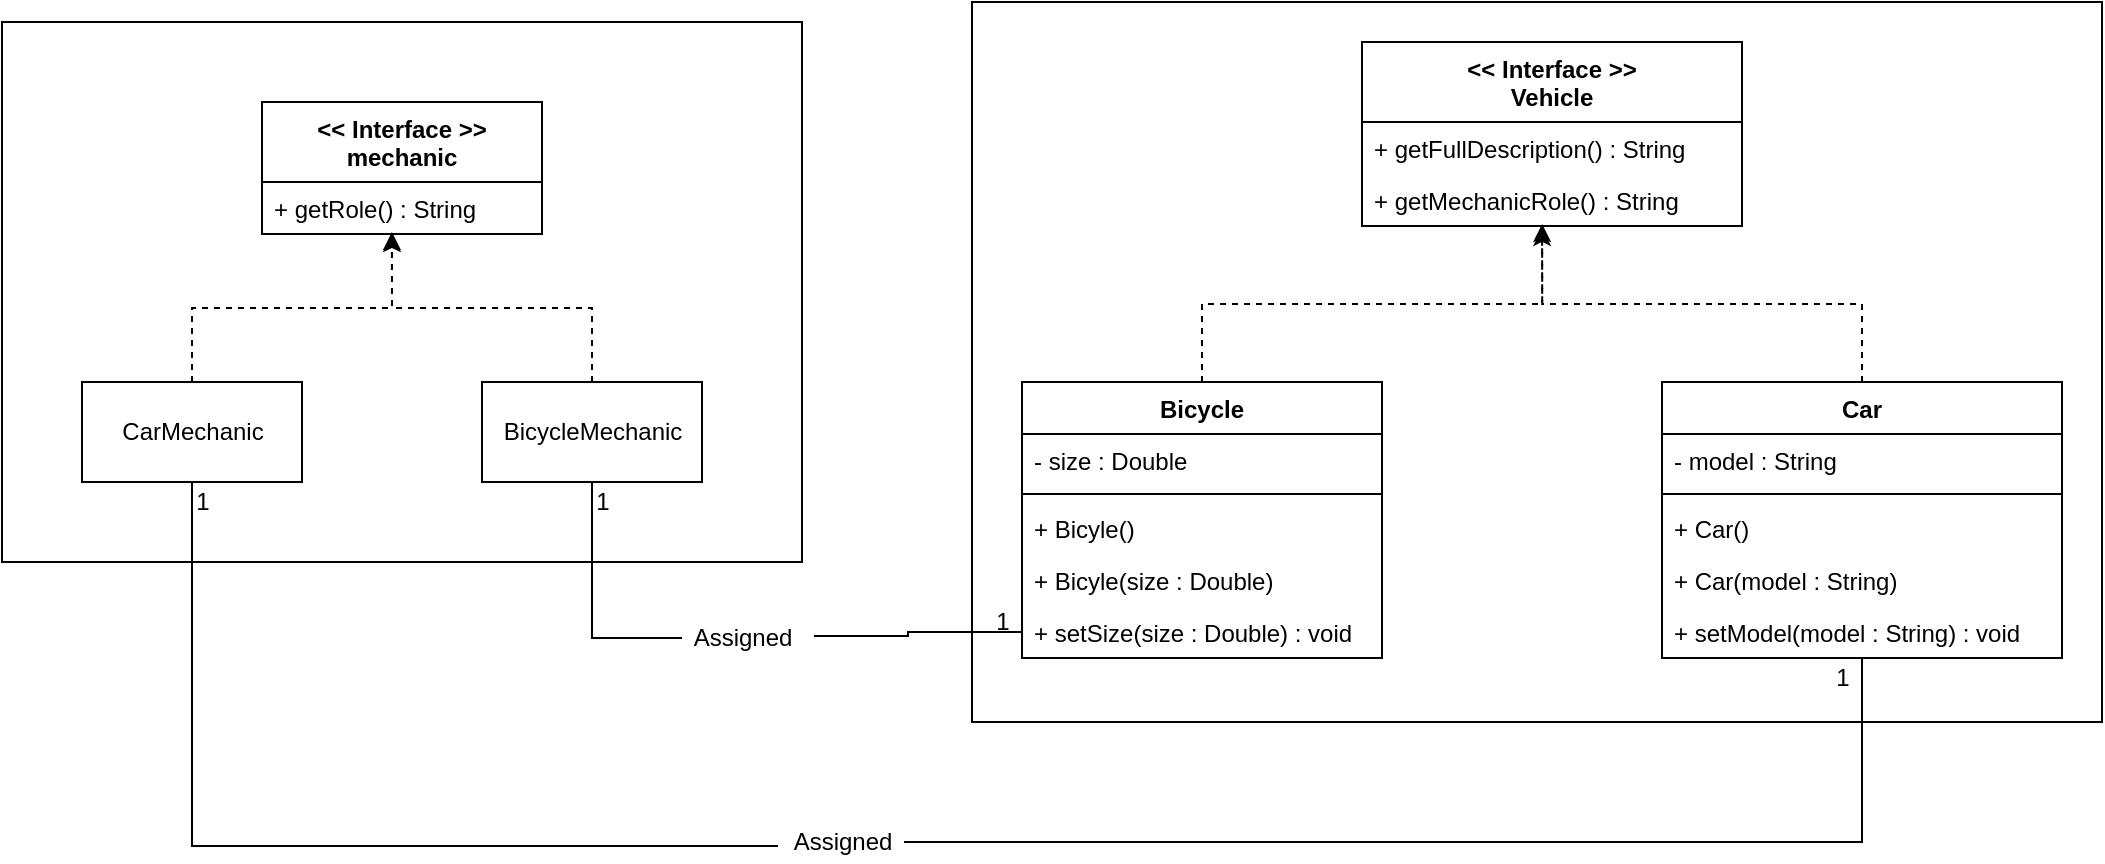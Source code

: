 <mxfile version="13.3.1" type="device" pages="2"><diagram id="m7uwwXs85fxy4W_8wcYp" name="Class"><mxGraphModel dx="2272" dy="854" grid="1" gridSize="10" guides="1" tooltips="1" connect="1" arrows="1" fold="1" page="1" pageScale="1" pageWidth="850" pageHeight="1100" math="0" shadow="0"><root><mxCell id="0"/><mxCell id="1" parent="0"/><mxCell id="72DkiSIop9ZTlWAhfpeZ-5" value="" style="rounded=0;whiteSpace=wrap;html=1;fillColor=none;" vertex="1" parent="1"><mxGeometry x="-150" y="260" width="400" height="270" as="geometry"/></mxCell><mxCell id="72DkiSIop9ZTlWAhfpeZ-21" style="edgeStyle=orthogonalEdgeStyle;rounded=0;orthogonalLoop=1;jettySize=auto;html=1;entryX=0.464;entryY=1;entryDx=0;entryDy=0;entryPerimeter=0;dashed=1;" edge="1" parent="1" source="72DkiSIop9ZTlWAhfpeZ-18" target="72DkiSIop9ZTlWAhfpeZ-7"><mxGeometry relative="1" as="geometry"/></mxCell><mxCell id="72DkiSIop9ZTlWAhfpeZ-18" value="CarMechanic" style="html=1;fillColor=none;" vertex="1" parent="1"><mxGeometry x="-110" y="440" width="110" height="50" as="geometry"/></mxCell><mxCell id="72DkiSIop9ZTlWAhfpeZ-20" style="edgeStyle=orthogonalEdgeStyle;rounded=0;orthogonalLoop=1;jettySize=auto;html=1;entryX=0.464;entryY=0.962;entryDx=0;entryDy=0;entryPerimeter=0;dashed=1;" edge="1" parent="1" source="72DkiSIop9ZTlWAhfpeZ-19" target="72DkiSIop9ZTlWAhfpeZ-7"><mxGeometry relative="1" as="geometry"/></mxCell><mxCell id="72DkiSIop9ZTlWAhfpeZ-19" value="BicycleMechanic" style="html=1;fillColor=none;" vertex="1" parent="1"><mxGeometry x="90" y="440" width="110" height="50" as="geometry"/></mxCell><mxCell id="72DkiSIop9ZTlWAhfpeZ-6" value="&lt;&lt; Interface &gt;&gt;&#10;mechanic" style="swimlane;fontStyle=1;childLayout=stackLayout;horizontal=1;startSize=40;fillColor=none;horizontalStack=0;resizeParent=1;resizeParentMax=0;resizeLast=0;collapsible=1;marginBottom=0;" vertex="1" parent="1"><mxGeometry x="-20" y="300" width="140" height="66" as="geometry"/></mxCell><mxCell id="72DkiSIop9ZTlWAhfpeZ-7" value="+ getRole() : String" style="text;strokeColor=none;fillColor=none;align=left;verticalAlign=top;spacingLeft=4;spacingRight=4;overflow=hidden;rotatable=0;points=[[0,0.5],[1,0.5]];portConstraint=eastwest;" vertex="1" parent="72DkiSIop9ZTlWAhfpeZ-6"><mxGeometry y="40" width="140" height="26" as="geometry"/></mxCell><mxCell id="72DkiSIop9ZTlWAhfpeZ-22" value="" style="rounded=0;whiteSpace=wrap;html=1;fillColor=none;" vertex="1" parent="1"><mxGeometry x="335" y="250" width="565" height="360" as="geometry"/></mxCell><mxCell id="72DkiSIop9ZTlWAhfpeZ-41" style="edgeStyle=orthogonalEdgeStyle;rounded=0;orthogonalLoop=1;jettySize=auto;html=1;entryX=0.474;entryY=1.038;entryDx=0;entryDy=0;entryPerimeter=0;dashed=1;" edge="1" parent="1" source="72DkiSIop9ZTlWAhfpeZ-28" target="72DkiSIop9ZTlWAhfpeZ-27"><mxGeometry relative="1" as="geometry"/></mxCell><mxCell id="72DkiSIop9ZTlWAhfpeZ-28" value="Bicycle" style="swimlane;fontStyle=1;align=center;verticalAlign=top;childLayout=stackLayout;horizontal=1;startSize=26;horizontalStack=0;resizeParent=1;resizeParentMax=0;resizeLast=0;collapsible=1;marginBottom=0;fillColor=none;" vertex="1" parent="1"><mxGeometry x="360" y="440" width="180" height="138" as="geometry"/></mxCell><mxCell id="72DkiSIop9ZTlWAhfpeZ-29" value="- size : Double" style="text;strokeColor=none;fillColor=none;align=left;verticalAlign=top;spacingLeft=4;spacingRight=4;overflow=hidden;rotatable=0;points=[[0,0.5],[1,0.5]];portConstraint=eastwest;" vertex="1" parent="72DkiSIop9ZTlWAhfpeZ-28"><mxGeometry y="26" width="180" height="26" as="geometry"/></mxCell><mxCell id="72DkiSIop9ZTlWAhfpeZ-30" value="" style="line;strokeWidth=1;fillColor=none;align=left;verticalAlign=middle;spacingTop=-1;spacingLeft=3;spacingRight=3;rotatable=0;labelPosition=right;points=[];portConstraint=eastwest;" vertex="1" parent="72DkiSIop9ZTlWAhfpeZ-28"><mxGeometry y="52" width="180" height="8" as="geometry"/></mxCell><mxCell id="72DkiSIop9ZTlWAhfpeZ-31" value="+ Bicyle()" style="text;strokeColor=none;fillColor=none;align=left;verticalAlign=top;spacingLeft=4;spacingRight=4;overflow=hidden;rotatable=0;points=[[0,0.5],[1,0.5]];portConstraint=eastwest;" vertex="1" parent="72DkiSIop9ZTlWAhfpeZ-28"><mxGeometry y="60" width="180" height="26" as="geometry"/></mxCell><mxCell id="72DkiSIop9ZTlWAhfpeZ-33" value="+ Bicyle(size : Double)" style="text;strokeColor=none;fillColor=none;align=left;verticalAlign=top;spacingLeft=4;spacingRight=4;overflow=hidden;rotatable=0;points=[[0,0.5],[1,0.5]];portConstraint=eastwest;" vertex="1" parent="72DkiSIop9ZTlWAhfpeZ-28"><mxGeometry y="86" width="180" height="26" as="geometry"/></mxCell><mxCell id="72DkiSIop9ZTlWAhfpeZ-34" value="+ setSize(size : Double) : void" style="text;strokeColor=none;fillColor=none;align=left;verticalAlign=top;spacingLeft=4;spacingRight=4;overflow=hidden;rotatable=0;points=[[0,0.5],[1,0.5]];portConstraint=eastwest;" vertex="1" parent="72DkiSIop9ZTlWAhfpeZ-28"><mxGeometry y="112" width="180" height="26" as="geometry"/></mxCell><mxCell id="72DkiSIop9ZTlWAhfpeZ-23" value="&lt;&lt; Interface &gt;&gt;&#10;Vehicle" style="swimlane;fontStyle=1;childLayout=stackLayout;horizontal=1;startSize=40;fillColor=none;horizontalStack=0;resizeParent=1;resizeParentMax=0;resizeLast=0;collapsible=1;marginBottom=0;" vertex="1" parent="1"><mxGeometry x="530" y="270" width="190" height="92" as="geometry"/></mxCell><mxCell id="72DkiSIop9ZTlWAhfpeZ-24" value="+ getFullDescription() : String" style="text;strokeColor=none;fillColor=none;align=left;verticalAlign=top;spacingLeft=4;spacingRight=4;overflow=hidden;rotatable=0;points=[[0,0.5],[1,0.5]];portConstraint=eastwest;" vertex="1" parent="72DkiSIop9ZTlWAhfpeZ-23"><mxGeometry y="40" width="190" height="26" as="geometry"/></mxCell><mxCell id="72DkiSIop9ZTlWAhfpeZ-27" value="+ getMechanicRole() : String" style="text;strokeColor=none;fillColor=none;align=left;verticalAlign=top;spacingLeft=4;spacingRight=4;overflow=hidden;rotatable=0;points=[[0,0.5],[1,0.5]];portConstraint=eastwest;" vertex="1" parent="72DkiSIop9ZTlWAhfpeZ-23"><mxGeometry y="66" width="190" height="26" as="geometry"/></mxCell><mxCell id="72DkiSIop9ZTlWAhfpeZ-42" style="edgeStyle=orthogonalEdgeStyle;rounded=0;orthogonalLoop=1;jettySize=auto;html=1;entryX=0.474;entryY=0.962;entryDx=0;entryDy=0;entryPerimeter=0;dashed=1;" edge="1" parent="1" source="72DkiSIop9ZTlWAhfpeZ-35" target="72DkiSIop9ZTlWAhfpeZ-27"><mxGeometry relative="1" as="geometry"/></mxCell><mxCell id="72DkiSIop9ZTlWAhfpeZ-35" value="Car" style="swimlane;fontStyle=1;align=center;verticalAlign=top;childLayout=stackLayout;horizontal=1;startSize=26;horizontalStack=0;resizeParent=1;resizeParentMax=0;resizeLast=0;collapsible=1;marginBottom=0;fillColor=none;" vertex="1" parent="1"><mxGeometry x="680" y="440" width="200" height="138" as="geometry"/></mxCell><mxCell id="72DkiSIop9ZTlWAhfpeZ-36" value="- model : String" style="text;strokeColor=none;fillColor=none;align=left;verticalAlign=top;spacingLeft=4;spacingRight=4;overflow=hidden;rotatable=0;points=[[0,0.5],[1,0.5]];portConstraint=eastwest;" vertex="1" parent="72DkiSIop9ZTlWAhfpeZ-35"><mxGeometry y="26" width="200" height="26" as="geometry"/></mxCell><mxCell id="72DkiSIop9ZTlWAhfpeZ-37" value="" style="line;strokeWidth=1;fillColor=none;align=left;verticalAlign=middle;spacingTop=-1;spacingLeft=3;spacingRight=3;rotatable=0;labelPosition=right;points=[];portConstraint=eastwest;" vertex="1" parent="72DkiSIop9ZTlWAhfpeZ-35"><mxGeometry y="52" width="200" height="8" as="geometry"/></mxCell><mxCell id="72DkiSIop9ZTlWAhfpeZ-38" value="+ Car()" style="text;strokeColor=none;fillColor=none;align=left;verticalAlign=top;spacingLeft=4;spacingRight=4;overflow=hidden;rotatable=0;points=[[0,0.5],[1,0.5]];portConstraint=eastwest;" vertex="1" parent="72DkiSIop9ZTlWAhfpeZ-35"><mxGeometry y="60" width="200" height="26" as="geometry"/></mxCell><mxCell id="72DkiSIop9ZTlWAhfpeZ-39" value="+ Car(model : String)" style="text;strokeColor=none;fillColor=none;align=left;verticalAlign=top;spacingLeft=4;spacingRight=4;overflow=hidden;rotatable=0;points=[[0,0.5],[1,0.5]];portConstraint=eastwest;" vertex="1" parent="72DkiSIop9ZTlWAhfpeZ-35"><mxGeometry y="86" width="200" height="26" as="geometry"/></mxCell><mxCell id="72DkiSIop9ZTlWAhfpeZ-40" value="+ setModel(model : String) : void" style="text;strokeColor=none;fillColor=none;align=left;verticalAlign=top;spacingLeft=4;spacingRight=4;overflow=hidden;rotatable=0;points=[[0,0.5],[1,0.5]];portConstraint=eastwest;" vertex="1" parent="72DkiSIop9ZTlWAhfpeZ-35"><mxGeometry y="112" width="200" height="26" as="geometry"/></mxCell><mxCell id="72DkiSIop9ZTlWAhfpeZ-43" style="edgeStyle=orthogonalEdgeStyle;rounded=0;orthogonalLoop=1;jettySize=auto;html=1;entryX=0.5;entryY=1;entryDx=0;entryDy=0;strokeColor=#000000;endArrow=none;endFill=0;" edge="1" parent="1" source="72DkiSIop9ZTlWAhfpeZ-44" target="72DkiSIop9ZTlWAhfpeZ-19"><mxGeometry relative="1" as="geometry"><Array as="points"><mxPoint x="145" y="568"/></Array></mxGeometry></mxCell><mxCell id="72DkiSIop9ZTlWAhfpeZ-44" value="Assigned" style="text;html=1;align=center;verticalAlign=middle;resizable=0;points=[];autosize=1;" vertex="1" parent="1"><mxGeometry x="190" y="558" width="60" height="20" as="geometry"/></mxCell><mxCell id="72DkiSIop9ZTlWAhfpeZ-45" style="edgeStyle=orthogonalEdgeStyle;rounded=0;orthogonalLoop=1;jettySize=auto;html=1;entryX=1.1;entryY=0.45;entryDx=0;entryDy=0;strokeColor=#000000;endArrow=none;endFill=0;entryPerimeter=0;" edge="1" parent="1" source="72DkiSIop9ZTlWAhfpeZ-34" target="72DkiSIop9ZTlWAhfpeZ-44"><mxGeometry relative="1" as="geometry"><mxPoint x="360" y="565" as="sourcePoint"/><mxPoint x="145" y="490" as="targetPoint"/><Array as="points"><mxPoint x="303" y="565"/><mxPoint x="303" y="567"/></Array></mxGeometry></mxCell><mxCell id="72DkiSIop9ZTlWAhfpeZ-46" value="1" style="text;html=1;align=center;verticalAlign=middle;resizable=0;points=[];autosize=1;" vertex="1" parent="1"><mxGeometry x="340" y="550" width="20" height="20" as="geometry"/></mxCell><mxCell id="72DkiSIop9ZTlWAhfpeZ-47" value="1" style="text;html=1;align=center;verticalAlign=middle;resizable=0;points=[];autosize=1;" vertex="1" parent="1"><mxGeometry x="140" y="490" width="20" height="20" as="geometry"/></mxCell><mxCell id="72DkiSIop9ZTlWAhfpeZ-49" style="edgeStyle=orthogonalEdgeStyle;rounded=0;orthogonalLoop=1;jettySize=auto;html=1;entryX=0.5;entryY=1;entryDx=0;entryDy=0;endArrow=none;endFill=0;strokeColor=#000000;exitX=-0.033;exitY=0.6;exitDx=0;exitDy=0;exitPerimeter=0;" edge="1" parent="1" source="72DkiSIop9ZTlWAhfpeZ-50" target="72DkiSIop9ZTlWAhfpeZ-18"><mxGeometry relative="1" as="geometry"><mxPoint x="120" y="740" as="sourcePoint"/><Array as="points"/></mxGeometry></mxCell><mxCell id="72DkiSIop9ZTlWAhfpeZ-50" value="Assigned" style="text;html=1;align=center;verticalAlign=middle;resizable=0;points=[];autosize=1;" vertex="1" parent="1"><mxGeometry x="240" y="660" width="60" height="20" as="geometry"/></mxCell><mxCell id="72DkiSIop9ZTlWAhfpeZ-51" style="edgeStyle=orthogonalEdgeStyle;rounded=0;orthogonalLoop=1;jettySize=auto;html=1;endArrow=none;endFill=0;strokeColor=#000000;entryX=1.017;entryY=0.5;entryDx=0;entryDy=0;entryPerimeter=0;" edge="1" parent="1" source="72DkiSIop9ZTlWAhfpeZ-40" target="72DkiSIop9ZTlWAhfpeZ-50"><mxGeometry relative="1" as="geometry"><mxPoint x="780" y="578" as="sourcePoint"/><mxPoint x="390" y="710" as="targetPoint"/><Array as="points"><mxPoint x="780" y="670"/></Array></mxGeometry></mxCell><mxCell id="72DkiSIop9ZTlWAhfpeZ-52" value="1" style="text;html=1;align=center;verticalAlign=middle;resizable=0;points=[];autosize=1;" vertex="1" parent="1"><mxGeometry x="760" y="578" width="20" height="20" as="geometry"/></mxCell><mxCell id="72DkiSIop9ZTlWAhfpeZ-53" value="1" style="text;html=1;align=center;verticalAlign=middle;resizable=0;points=[];autosize=1;" vertex="1" parent="1"><mxGeometry x="-60" y="490" width="20" height="20" as="geometry"/></mxCell></root></mxGraphModel></diagram><diagram id="2Z2cNu85asqqPBDJjbZV" name="Spring-components"><mxGraphModel dx="1422" dy="854" grid="1" gridSize="10" guides="1" tooltips="1" connect="1" arrows="1" fold="1" page="1" pageScale="1" pageWidth="850" pageHeight="1100" math="0" shadow="0"><root><mxCell id="T5D487rcVhNtwjM6Usz8-0"/><mxCell id="T5D487rcVhNtwjM6Usz8-1" parent="T5D487rcVhNtwjM6Usz8-0"/><mxCell id="HP-jCWzdmtRniC1f953a-8" style="edgeStyle=orthogonalEdgeStyle;rounded=0;orthogonalLoop=1;jettySize=auto;html=1;entryX=0;entryY=0.5;entryDx=0;entryDy=0;startArrow=classic;startFill=1;endArrow=classic;endFill=1;strokeColor=#000000;" edge="1" parent="T5D487rcVhNtwjM6Usz8-1" source="HP-jCWzdmtRniC1f953a-9" target="T5D487rcVhNtwjM6Usz8-3"><mxGeometry relative="1" as="geometry"/></mxCell><mxCell id="T5D487rcVhNtwjM6Usz8-2" value="&lt;b&gt;&lt;font style=&quot;font-size: 16px&quot;&gt;App&lt;/font&gt;&lt;/b&gt;" style="rounded=0;whiteSpace=wrap;html=1;fillColor=none;" vertex="1" parent="T5D487rcVhNtwjM6Usz8-1"><mxGeometry y="320" width="120" height="60" as="geometry"/></mxCell><mxCell id="HP-jCWzdmtRniC1f953a-11" style="edgeStyle=orthogonalEdgeStyle;rounded=0;orthogonalLoop=1;jettySize=auto;html=1;entryX=0.5;entryY=0;entryDx=0;entryDy=0;startArrow=classic;startFill=1;endArrow=classic;endFill=1;strokeColor=#000000;" edge="1" parent="T5D487rcVhNtwjM6Usz8-1" source="HP-jCWzdmtRniC1f953a-12" target="T5D487rcVhNtwjM6Usz8-5"><mxGeometry relative="1" as="geometry"/></mxCell><mxCell id="T5D487rcVhNtwjM6Usz8-3" value="&lt;b&gt;&lt;font style=&quot;font-size: 16px&quot;&gt;Object Factory&lt;br&gt;(Bean factory)&lt;br&gt;&lt;/font&gt;&lt;/b&gt;" style="rounded=0;whiteSpace=wrap;html=1;fillColor=none;" vertex="1" parent="T5D487rcVhNtwjM6Usz8-1"><mxGeometry x="480" y="320" width="150" height="60" as="geometry"/></mxCell><mxCell id="HP-jCWzdmtRniC1f953a-14" style="edgeStyle=orthogonalEdgeStyle;rounded=0;orthogonalLoop=1;jettySize=auto;html=1;entryX=1;entryY=0.5;entryDx=0;entryDy=0;startArrow=none;startFill=0;endArrow=classic;endFill=1;strokeColor=#000000;dashed=1;" edge="1" parent="T5D487rcVhNtwjM6Usz8-1" source="T5D487rcVhNtwjM6Usz8-5" target="GALgiGfWRRd7_5Qc9Lvo-1"><mxGeometry relative="1" as="geometry"><Array as="points"><mxPoint x="555" y="800"/></Array></mxGeometry></mxCell><mxCell id="HP-jCWzdmtRniC1f953a-15" style="edgeStyle=orthogonalEdgeStyle;rounded=0;orthogonalLoop=1;jettySize=auto;html=1;entryX=0;entryY=0.5;entryDx=0;entryDy=0;dashed=1;startArrow=none;startFill=0;endArrow=classic;endFill=1;strokeColor=#000000;" edge="1" parent="T5D487rcVhNtwjM6Usz8-1" source="T5D487rcVhNtwjM6Usz8-5" target="HP-jCWzdmtRniC1f953a-5"><mxGeometry relative="1" as="geometry"/></mxCell><mxCell id="HP-jCWzdmtRniC1f953a-16" style="edgeStyle=orthogonalEdgeStyle;rounded=0;orthogonalLoop=1;jettySize=auto;html=1;entryX=0;entryY=0.5;entryDx=0;entryDy=0;dashed=1;startArrow=none;startFill=0;endArrow=classic;endFill=1;strokeColor=#000000;" edge="1" parent="T5D487rcVhNtwjM6Usz8-1" source="T5D487rcVhNtwjM6Usz8-5" target="GALgiGfWRRd7_5Qc9Lvo-0"><mxGeometry relative="1" as="geometry"><Array as="points"><mxPoint x="90" y="510"/><mxPoint x="90" y="800"/></Array></mxGeometry></mxCell><mxCell id="HP-jCWzdmtRniC1f953a-17" style="edgeStyle=orthogonalEdgeStyle;rounded=0;orthogonalLoop=1;jettySize=auto;html=1;entryX=1;entryY=0.5;entryDx=0;entryDy=0;dashed=1;startArrow=none;startFill=0;endArrow=classic;endFill=1;strokeColor=#000000;" edge="1" parent="T5D487rcVhNtwjM6Usz8-1" source="T5D487rcVhNtwjM6Usz8-5" target="HP-jCWzdmtRniC1f953a-3"><mxGeometry relative="1" as="geometry"><Array as="points"><mxPoint x="1010" y="510"/><mxPoint x="1010" y="800"/></Array></mxGeometry></mxCell><mxCell id="T5D487rcVhNtwjM6Usz8-5" value="&lt;b&gt;&lt;font style=&quot;font-size: 16px&quot;&gt;Configuration file&lt;br&gt;&lt;/font&gt;&lt;/b&gt;" style="rounded=0;whiteSpace=wrap;html=1;fillColor=none;" vertex="1" parent="T5D487rcVhNtwjM6Usz8-1"><mxGeometry x="480" y="480" width="150" height="60" as="geometry"/></mxCell><mxCell id="T5D487rcVhNtwjM6Usz8-6" value="" style="rounded=0;whiteSpace=wrap;html=1;fillColor=none;" vertex="1" parent="T5D487rcVhNtwjM6Usz8-1"><mxGeometry x="600" y="640" width="350" height="230" as="geometry"/></mxCell><mxCell id="T5D487rcVhNtwjM6Usz8-7" value="" style="rounded=0;whiteSpace=wrap;html=1;fillColor=none;" vertex="1" parent="T5D487rcVhNtwjM6Usz8-1"><mxGeometry x="120" y="640" width="370" height="230" as="geometry"/></mxCell><mxCell id="T5D487rcVhNtwjM6Usz8-10" value="&lt;b&gt;&lt;font style=&quot;font-size: 16px&quot;&gt;&amp;lt;&amp;lt; Interface &amp;gt;&amp;gt;&lt;br&gt;Mechanic&lt;br&gt;&lt;/font&gt;&lt;/b&gt;" style="rounded=0;whiteSpace=wrap;html=1;fillColor=none;" vertex="1" parent="T5D487rcVhNtwjM6Usz8-1"><mxGeometry x="230" y="660" width="150" height="60" as="geometry"/></mxCell><mxCell id="HP-jCWzdmtRniC1f953a-0" style="edgeStyle=orthogonalEdgeStyle;rounded=0;orthogonalLoop=1;jettySize=auto;html=1;entryX=0.5;entryY=1;entryDx=0;entryDy=0;endArrow=classic;endFill=1;strokeColor=#000000;startArrow=none;startFill=0;dashed=1;" edge="1" parent="T5D487rcVhNtwjM6Usz8-1" source="GALgiGfWRRd7_5Qc9Lvo-0" target="T5D487rcVhNtwjM6Usz8-10"><mxGeometry relative="1" as="geometry"/></mxCell><mxCell id="GALgiGfWRRd7_5Qc9Lvo-0" value="&lt;b&gt;&lt;font style=&quot;font-size: 16px&quot;&gt;CarMechanic&lt;br&gt;&lt;/font&gt;&lt;/b&gt;" style="rounded=0;whiteSpace=wrap;html=1;fillColor=none;" vertex="1" parent="T5D487rcVhNtwjM6Usz8-1"><mxGeometry x="140" y="770" width="150" height="60" as="geometry"/></mxCell><mxCell id="HP-jCWzdmtRniC1f953a-1" style="edgeStyle=orthogonalEdgeStyle;rounded=0;orthogonalLoop=1;jettySize=auto;html=1;entryX=0.5;entryY=1;entryDx=0;entryDy=0;dashed=1;startArrow=none;startFill=0;endArrow=classic;endFill=1;strokeColor=#000000;" edge="1" parent="T5D487rcVhNtwjM6Usz8-1" source="GALgiGfWRRd7_5Qc9Lvo-1" target="T5D487rcVhNtwjM6Usz8-10"><mxGeometry relative="1" as="geometry"/></mxCell><mxCell id="GALgiGfWRRd7_5Qc9Lvo-1" value="&lt;b&gt;&lt;font style=&quot;font-size: 16px&quot;&gt;BicycleMechanic&lt;br&gt;&lt;/font&gt;&lt;/b&gt;" style="rounded=0;whiteSpace=wrap;html=1;fillColor=none;" vertex="1" parent="T5D487rcVhNtwjM6Usz8-1"><mxGeometry x="320" y="770" width="150" height="60" as="geometry"/></mxCell><mxCell id="HP-jCWzdmtRniC1f953a-2" value="&lt;b&gt;&lt;font style=&quot;font-size: 16px&quot;&gt;&amp;lt;&amp;lt; Interface &amp;gt;&amp;gt;&lt;br&gt;Vehicle&lt;br&gt;&lt;/font&gt;&lt;/b&gt;" style="rounded=0;whiteSpace=wrap;html=1;fillColor=none;" vertex="1" parent="T5D487rcVhNtwjM6Usz8-1"><mxGeometry x="700" y="660" width="150" height="60" as="geometry"/></mxCell><mxCell id="HP-jCWzdmtRniC1f953a-7" style="edgeStyle=orthogonalEdgeStyle;rounded=0;orthogonalLoop=1;jettySize=auto;html=1;entryX=0.5;entryY=1;entryDx=0;entryDy=0;dashed=1;startArrow=none;startFill=0;endArrow=classic;endFill=1;strokeColor=#000000;" edge="1" parent="T5D487rcVhNtwjM6Usz8-1" source="HP-jCWzdmtRniC1f953a-3" target="HP-jCWzdmtRniC1f953a-2"><mxGeometry relative="1" as="geometry"/></mxCell><mxCell id="HP-jCWzdmtRniC1f953a-3" value="&lt;b&gt;&lt;font style=&quot;font-size: 16px&quot;&gt;Car&lt;br&gt;&lt;/font&gt;&lt;/b&gt;" style="rounded=0;whiteSpace=wrap;html=1;fillColor=none;" vertex="1" parent="T5D487rcVhNtwjM6Usz8-1"><mxGeometry x="780" y="770" width="150" height="60" as="geometry"/></mxCell><mxCell id="HP-jCWzdmtRniC1f953a-6" style="edgeStyle=orthogonalEdgeStyle;rounded=0;orthogonalLoop=1;jettySize=auto;html=1;entryX=0.5;entryY=1;entryDx=0;entryDy=0;dashed=1;startArrow=none;startFill=0;endArrow=classic;endFill=1;strokeColor=#000000;" edge="1" parent="T5D487rcVhNtwjM6Usz8-1" source="HP-jCWzdmtRniC1f953a-5" target="HP-jCWzdmtRniC1f953a-2"><mxGeometry relative="1" as="geometry"/></mxCell><mxCell id="HP-jCWzdmtRniC1f953a-5" value="&lt;b&gt;&lt;font style=&quot;font-size: 16px&quot;&gt;Bicycle&lt;br&gt;&lt;/font&gt;&lt;/b&gt;" style="rounded=0;whiteSpace=wrap;html=1;fillColor=none;" vertex="1" parent="T5D487rcVhNtwjM6Usz8-1"><mxGeometry x="610" y="770" width="150" height="60" as="geometry"/></mxCell><mxCell id="HP-jCWzdmtRniC1f953a-9" value="Request Object" style="text;html=1;align=center;verticalAlign=middle;resizable=0;points=[];autosize=1;" vertex="1" parent="T5D487rcVhNtwjM6Usz8-1"><mxGeometry x="270" y="340" width="100" height="20" as="geometry"/></mxCell><mxCell id="HP-jCWzdmtRniC1f953a-10" style="edgeStyle=orthogonalEdgeStyle;rounded=0;orthogonalLoop=1;jettySize=auto;html=1;entryX=0;entryY=0.5;entryDx=0;entryDy=0;startArrow=classic;startFill=1;endArrow=classic;endFill=1;strokeColor=#000000;" edge="1" parent="T5D487rcVhNtwjM6Usz8-1" source="T5D487rcVhNtwjM6Usz8-2" target="HP-jCWzdmtRniC1f953a-9"><mxGeometry relative="1" as="geometry"><mxPoint x="120" y="350" as="sourcePoint"/><mxPoint x="480" y="350" as="targetPoint"/></mxGeometry></mxCell><mxCell id="HP-jCWzdmtRniC1f953a-12" value="Create &amp;amp; manage objects" style="text;html=1;align=center;verticalAlign=middle;resizable=0;points=[];autosize=1;" vertex="1" parent="T5D487rcVhNtwjM6Usz8-1"><mxGeometry x="480" y="420" width="150" height="20" as="geometry"/></mxCell><mxCell id="HP-jCWzdmtRniC1f953a-13" style="edgeStyle=orthogonalEdgeStyle;rounded=0;orthogonalLoop=1;jettySize=auto;html=1;entryX=0.5;entryY=0;entryDx=0;entryDy=0;startArrow=classic;startFill=1;endArrow=classic;endFill=1;strokeColor=#000000;" edge="1" parent="T5D487rcVhNtwjM6Usz8-1" source="T5D487rcVhNtwjM6Usz8-3" target="HP-jCWzdmtRniC1f953a-12"><mxGeometry relative="1" as="geometry"><mxPoint x="555" y="380" as="sourcePoint"/><mxPoint x="555" y="480" as="targetPoint"/></mxGeometry></mxCell></root></mxGraphModel></diagram></mxfile>